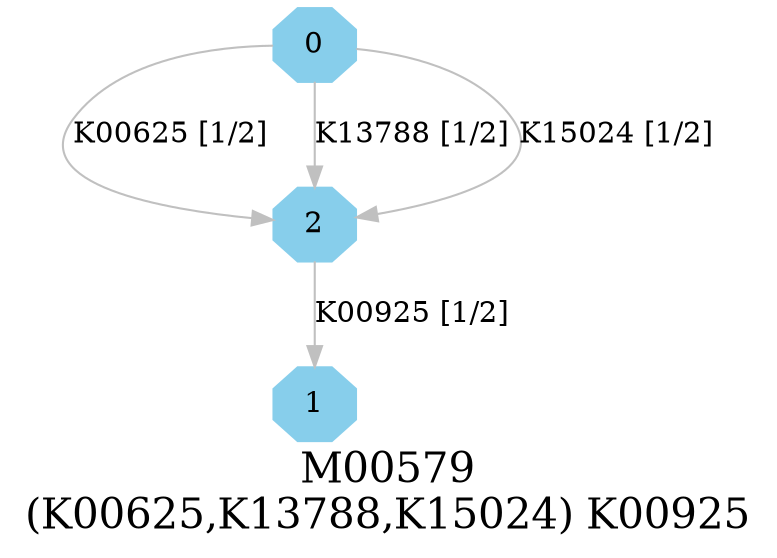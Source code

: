 digraph G {
graph [label="M00579
(K00625,K13788,K15024) K00925",fontsize=20];
node [shape=box,style=filled];
edge [len=3,color=grey];
{node [width=.3,height=.3,shape=octagon,style=filled,color=skyblue] 0 1 2 }
0 -> 2 [label="K00625 [1/2]"];
0 -> 2 [label="K13788 [1/2]"];
0 -> 2 [label="K15024 [1/2]"];
2 -> 1 [label="K00925 [1/2]"];
}